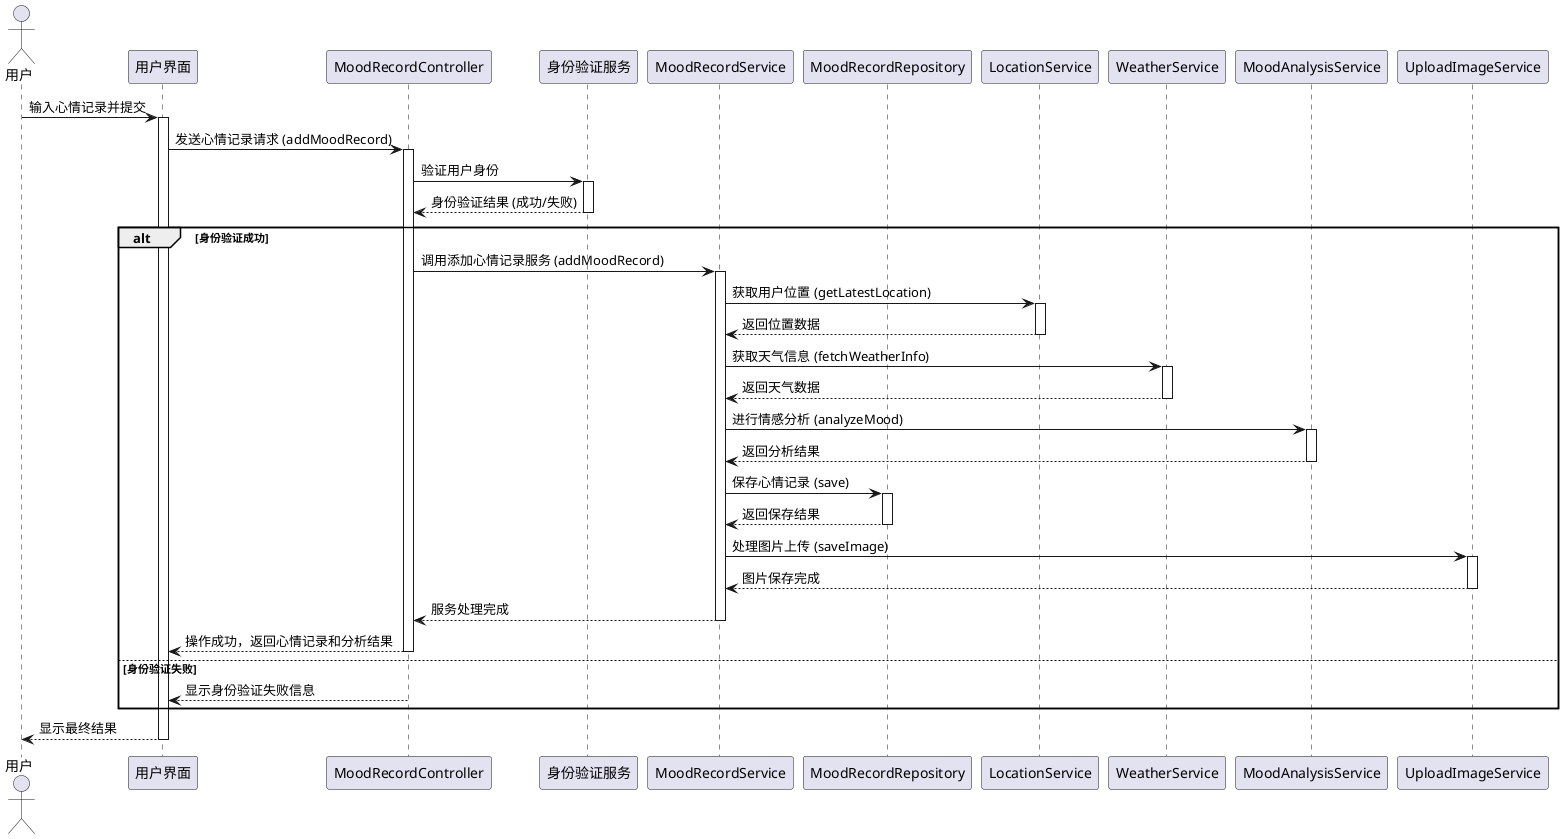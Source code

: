 @startuml
actor 用户 as User
participant "用户界面" as UI
participant "MoodRecordController" as Controller
participant "身份验证服务" as AuthService
participant "MoodRecordService" as MoodRecordService
participant "MoodRecordRepository" as MoodRecordRepo
participant "LocationService" as LocationService
participant "WeatherService" as WeatherService
participant "MoodAnalysisService" as AnalysisService
participant "UploadImageService" as ImageService

' 用户操作开始
User -> UI : 输入心情记录并提交
activate UI

UI -> Controller : 发送心情记录请求 (addMoodRecord)
activate Controller

' 用户身份验证
Controller -> AuthService : 验证用户身份
activate AuthService
AuthService --> Controller : 身份验证结果 (成功/失败)
deactivate AuthService

alt 身份验证成功
    ' 心情记录处理开始
    Controller -> MoodRecordService : 调用添加心情记录服务 (addMoodRecord)
    activate MoodRecordService
    
    ' 获取位置服务
    MoodRecordService -> LocationService : 获取用户位置 (getLatestLocation)
    activate LocationService
    LocationService --> MoodRecordService : 返回位置数据
    deactivate LocationService
    
    ' 获取天气服务
    MoodRecordService -> WeatherService : 获取天气信息 (fetchWeatherInfo)
    activate WeatherService
    WeatherService --> MoodRecordService : 返回天气数据
    deactivate WeatherService
    
    ' 调用情感分析服务
    MoodRecordService -> AnalysisService : 进行情感分析 (analyzeMood)
    activate AnalysisService
    AnalysisService --> MoodRecordService : 返回分析结果
    deactivate AnalysisService
    
    ' 保存心情记录
    MoodRecordService -> MoodRecordRepo : 保存心情记录 (save)
    activate MoodRecordRepo
    MoodRecordRepo --> MoodRecordService : 返回保存结果
    deactivate MoodRecordRepo

    ' 处理图片上传
    MoodRecordService -> ImageService : 处理图片上传 (saveImage)
    activate ImageService
    ImageService --> MoodRecordService : 图片保存完成
    deactivate ImageService

    ' 返回服务结果
    MoodRecordService --> Controller : 服务处理完成
    deactivate MoodRecordService

    ' 返回最终结果给用户界面
    Controller --> UI : 操作成功，返回心情记录和分析结果
    deactivate Controller

else 身份验证失败
    Controller --> UI : 显示身份验证失败信息
    deactivate Controller
end

' 用户界面将最终结果返回给用户
UI --> User : 显示最终结果
deactivate UI
@enduml
